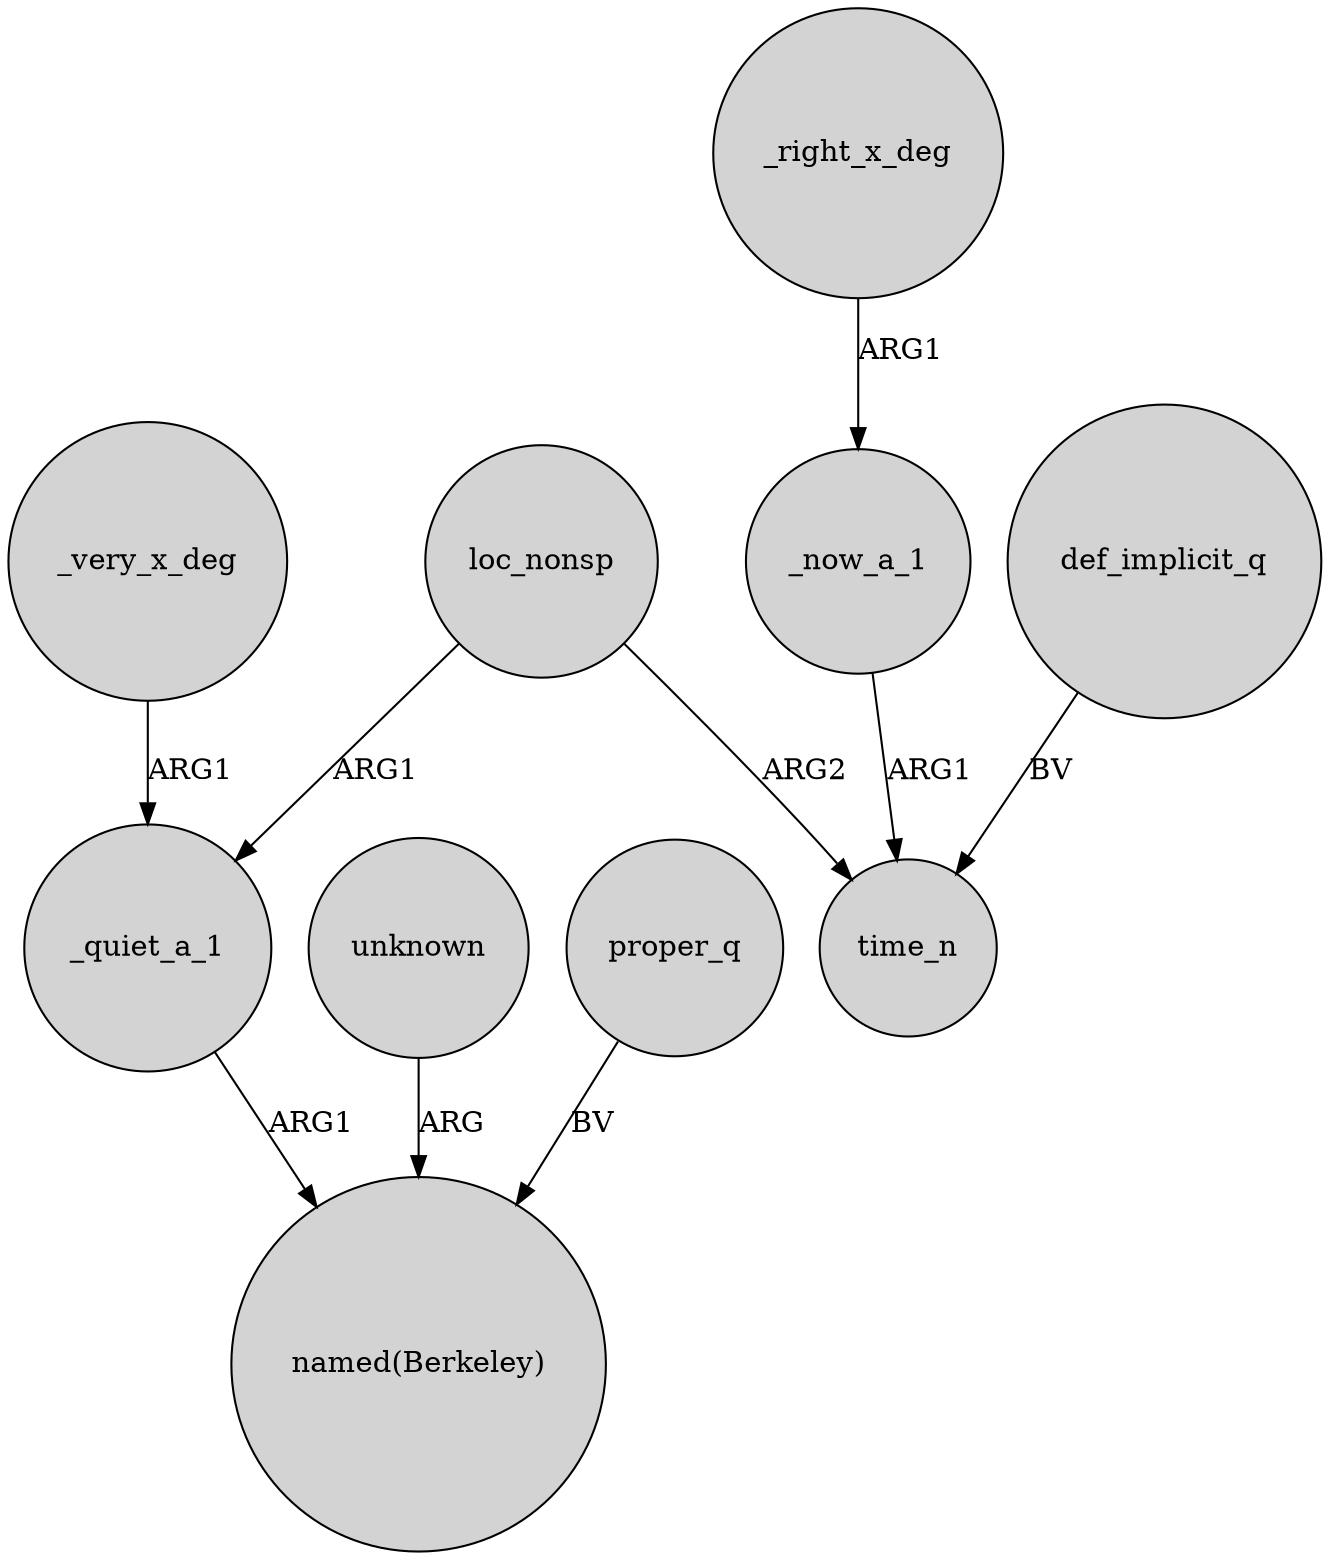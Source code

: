 digraph {
	node [shape=circle style=filled]
	_very_x_deg -> _quiet_a_1 [label=ARG1]
	_right_x_deg -> _now_a_1 [label=ARG1]
	_quiet_a_1 -> "named(Berkeley)" [label=ARG1]
	unknown -> "named(Berkeley)" [label=ARG]
	_now_a_1 -> time_n [label=ARG1]
	loc_nonsp -> time_n [label=ARG2]
	proper_q -> "named(Berkeley)" [label=BV]
	def_implicit_q -> time_n [label=BV]
	loc_nonsp -> _quiet_a_1 [label=ARG1]
}
